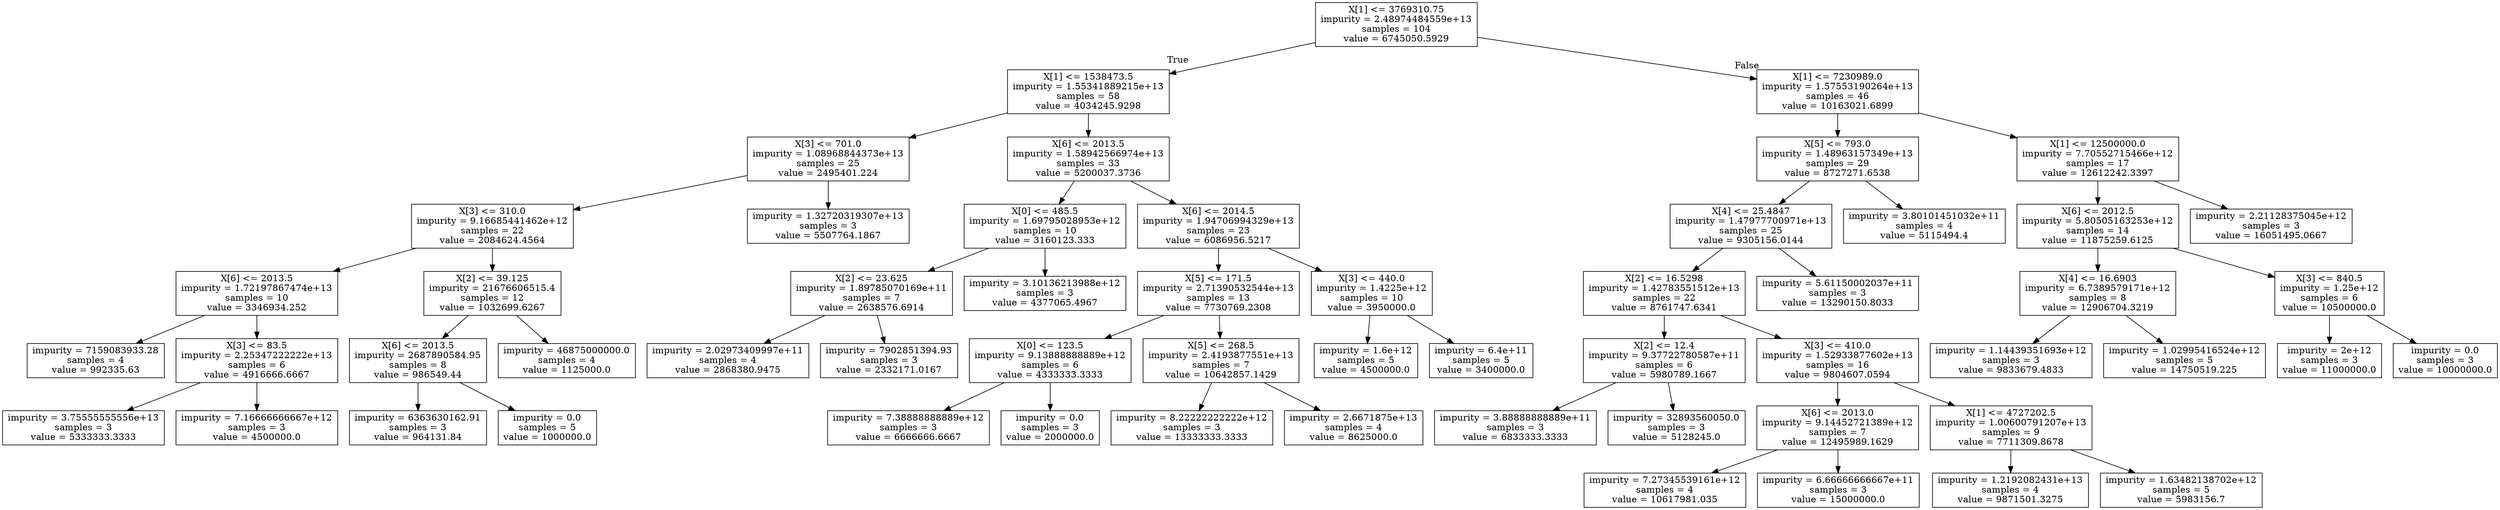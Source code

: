 digraph Tree {
node [shape=box] ;
0 [label="X[1] <= 3769310.75\nimpurity = 2.48974484559e+13\nsamples = 104\nvalue = 6745050.5929"] ;
1 [label="X[1] <= 1538473.5\nimpurity = 1.55341889215e+13\nsamples = 58\nvalue = 4034245.9298"] ;
0 -> 1 [labeldistance=2.5, labelangle=45, headlabel="True"] ;
2 [label="X[3] <= 701.0\nimpurity = 1.08968844373e+13\nsamples = 25\nvalue = 2495401.224"] ;
1 -> 2 ;
3 [label="X[3] <= 310.0\nimpurity = 9.16685441462e+12\nsamples = 22\nvalue = 2084624.4564"] ;
2 -> 3 ;
4 [label="X[6] <= 2013.5\nimpurity = 1.72197867474e+13\nsamples = 10\nvalue = 3346934.252"] ;
3 -> 4 ;
5 [label="impurity = 7159083933.28\nsamples = 4\nvalue = 992335.63"] ;
4 -> 5 ;
6 [label="X[3] <= 83.5\nimpurity = 2.25347222222e+13\nsamples = 6\nvalue = 4916666.6667"] ;
4 -> 6 ;
7 [label="impurity = 3.75555555556e+13\nsamples = 3\nvalue = 5333333.3333"] ;
6 -> 7 ;
8 [label="impurity = 7.16666666667e+12\nsamples = 3\nvalue = 4500000.0"] ;
6 -> 8 ;
9 [label="X[2] <= 39.125\nimpurity = 21676606515.4\nsamples = 12\nvalue = 1032699.6267"] ;
3 -> 9 ;
10 [label="X[6] <= 2013.5\nimpurity = 2687890584.95\nsamples = 8\nvalue = 986549.44"] ;
9 -> 10 ;
11 [label="impurity = 6363630162.91\nsamples = 3\nvalue = 964131.84"] ;
10 -> 11 ;
12 [label="impurity = 0.0\nsamples = 5\nvalue = 1000000.0"] ;
10 -> 12 ;
13 [label="impurity = 46875000000.0\nsamples = 4\nvalue = 1125000.0"] ;
9 -> 13 ;
14 [label="impurity = 1.32720319307e+13\nsamples = 3\nvalue = 5507764.1867"] ;
2 -> 14 ;
15 [label="X[6] <= 2013.5\nimpurity = 1.58942566974e+13\nsamples = 33\nvalue = 5200037.3736"] ;
1 -> 15 ;
16 [label="X[0] <= 485.5\nimpurity = 1.69795028953e+12\nsamples = 10\nvalue = 3160123.333"] ;
15 -> 16 ;
17 [label="X[2] <= 23.625\nimpurity = 1.89785070169e+11\nsamples = 7\nvalue = 2638576.6914"] ;
16 -> 17 ;
18 [label="impurity = 2.02973409997e+11\nsamples = 4\nvalue = 2868380.9475"] ;
17 -> 18 ;
19 [label="impurity = 7902851394.93\nsamples = 3\nvalue = 2332171.0167"] ;
17 -> 19 ;
20 [label="impurity = 3.10136213988e+12\nsamples = 3\nvalue = 4377065.4967"] ;
16 -> 20 ;
21 [label="X[6] <= 2014.5\nimpurity = 1.94706994329e+13\nsamples = 23\nvalue = 6086956.5217"] ;
15 -> 21 ;
22 [label="X[5] <= 171.5\nimpurity = 2.71390532544e+13\nsamples = 13\nvalue = 7730769.2308"] ;
21 -> 22 ;
23 [label="X[0] <= 123.5\nimpurity = 9.13888888889e+12\nsamples = 6\nvalue = 4333333.3333"] ;
22 -> 23 ;
24 [label="impurity = 7.38888888889e+12\nsamples = 3\nvalue = 6666666.6667"] ;
23 -> 24 ;
25 [label="impurity = 0.0\nsamples = 3\nvalue = 2000000.0"] ;
23 -> 25 ;
26 [label="X[5] <= 268.5\nimpurity = 2.4193877551e+13\nsamples = 7\nvalue = 10642857.1429"] ;
22 -> 26 ;
27 [label="impurity = 8.22222222222e+12\nsamples = 3\nvalue = 13333333.3333"] ;
26 -> 27 ;
28 [label="impurity = 2.6671875e+13\nsamples = 4\nvalue = 8625000.0"] ;
26 -> 28 ;
29 [label="X[3] <= 440.0\nimpurity = 1.4225e+12\nsamples = 10\nvalue = 3950000.0"] ;
21 -> 29 ;
30 [label="impurity = 1.6e+12\nsamples = 5\nvalue = 4500000.0"] ;
29 -> 30 ;
31 [label="impurity = 6.4e+11\nsamples = 5\nvalue = 3400000.0"] ;
29 -> 31 ;
32 [label="X[1] <= 7230989.0\nimpurity = 1.57553190264e+13\nsamples = 46\nvalue = 10163021.6899"] ;
0 -> 32 [labeldistance=2.5, labelangle=-45, headlabel="False"] ;
33 [label="X[5] <= 793.0\nimpurity = 1.48963157349e+13\nsamples = 29\nvalue = 8727271.6538"] ;
32 -> 33 ;
34 [label="X[4] <= 25.4847\nimpurity = 1.47977700971e+13\nsamples = 25\nvalue = 9305156.0144"] ;
33 -> 34 ;
35 [label="X[2] <= 16.5298\nimpurity = 1.42783551512e+13\nsamples = 22\nvalue = 8761747.6341"] ;
34 -> 35 ;
36 [label="X[2] <= 12.4\nimpurity = 9.37722780587e+11\nsamples = 6\nvalue = 5980789.1667"] ;
35 -> 36 ;
37 [label="impurity = 3.88888888889e+11\nsamples = 3\nvalue = 6833333.3333"] ;
36 -> 37 ;
38 [label="impurity = 32893560050.0\nsamples = 3\nvalue = 5128245.0"] ;
36 -> 38 ;
39 [label="X[3] <= 410.0\nimpurity = 1.52933877602e+13\nsamples = 16\nvalue = 9804607.0594"] ;
35 -> 39 ;
40 [label="X[6] <= 2013.0\nimpurity = 9.14452721389e+12\nsamples = 7\nvalue = 12495989.1629"] ;
39 -> 40 ;
41 [label="impurity = 7.27345539161e+12\nsamples = 4\nvalue = 10617981.035"] ;
40 -> 41 ;
42 [label="impurity = 6.66666666667e+11\nsamples = 3\nvalue = 15000000.0"] ;
40 -> 42 ;
43 [label="X[1] <= 4727202.5\nimpurity = 1.00600791207e+13\nsamples = 9\nvalue = 7711309.8678"] ;
39 -> 43 ;
44 [label="impurity = 1.2192082431e+13\nsamples = 4\nvalue = 9871501.3275"] ;
43 -> 44 ;
45 [label="impurity = 1.63482138702e+12\nsamples = 5\nvalue = 5983156.7"] ;
43 -> 45 ;
46 [label="impurity = 5.61150002037e+11\nsamples = 3\nvalue = 13290150.8033"] ;
34 -> 46 ;
47 [label="impurity = 3.80101451032e+11\nsamples = 4\nvalue = 5115494.4"] ;
33 -> 47 ;
48 [label="X[1] <= 12500000.0\nimpurity = 7.70552715466e+12\nsamples = 17\nvalue = 12612242.3397"] ;
32 -> 48 ;
49 [label="X[6] <= 2012.5\nimpurity = 5.80505163253e+12\nsamples = 14\nvalue = 11875259.6125"] ;
48 -> 49 ;
50 [label="X[4] <= 16.6903\nimpurity = 6.7389579171e+12\nsamples = 8\nvalue = 12906704.3219"] ;
49 -> 50 ;
51 [label="impurity = 1.14439351693e+12\nsamples = 3\nvalue = 9833679.4833"] ;
50 -> 51 ;
52 [label="impurity = 1.02995416524e+12\nsamples = 5\nvalue = 14750519.225"] ;
50 -> 52 ;
53 [label="X[3] <= 840.5\nimpurity = 1.25e+12\nsamples = 6\nvalue = 10500000.0"] ;
49 -> 53 ;
54 [label="impurity = 2e+12\nsamples = 3\nvalue = 11000000.0"] ;
53 -> 54 ;
55 [label="impurity = 0.0\nsamples = 3\nvalue = 10000000.0"] ;
53 -> 55 ;
56 [label="impurity = 2.21128375045e+12\nsamples = 3\nvalue = 16051495.0667"] ;
48 -> 56 ;
}